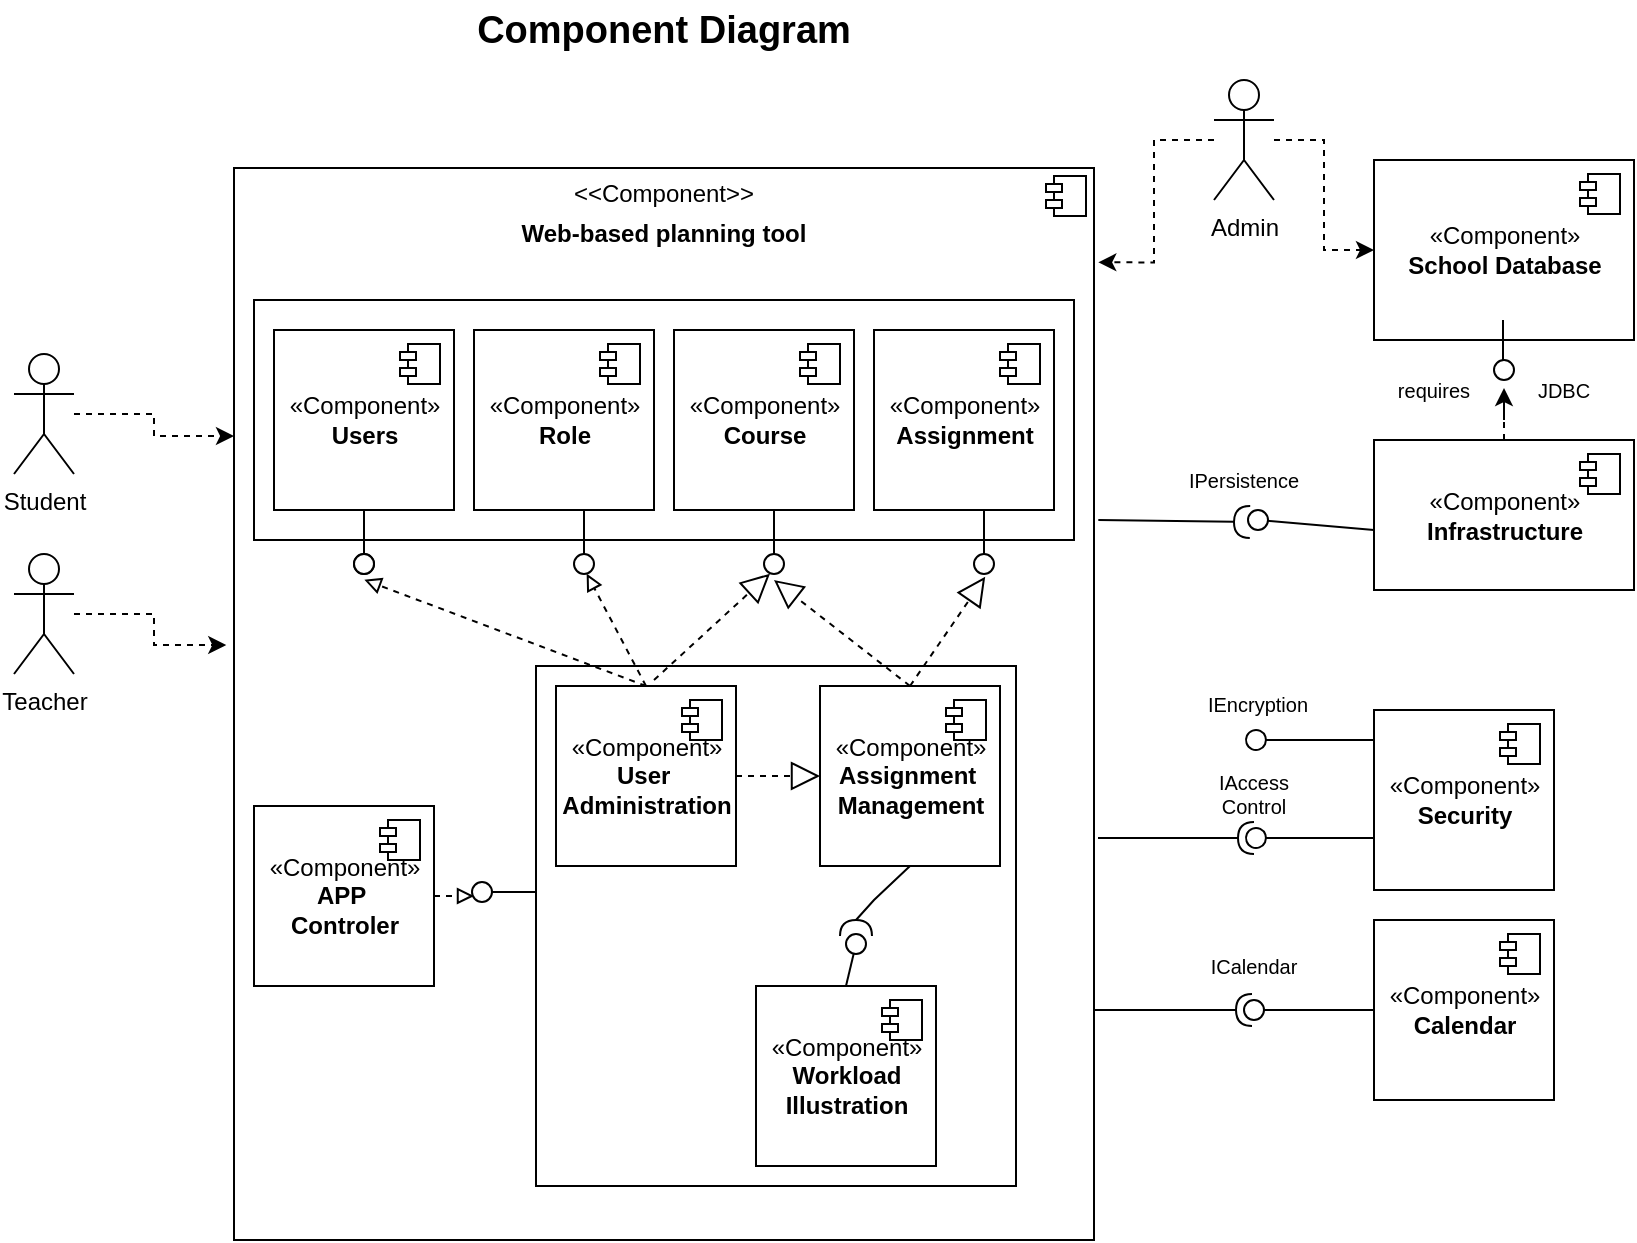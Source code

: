 <mxfile version="14.4.2" type="github"><diagram name="Page-1" id="5f0bae14-7c28-e335-631c-24af17079c00"><mxGraphModel dx="1600" dy="1270" grid="1" gridSize="10" guides="1" tooltips="1" connect="1" arrows="1" fold="1" page="1" pageScale="1" pageWidth="1100" pageHeight="850" background="#ffffff" math="0" shadow="0"><root><mxCell id="0"/><mxCell id="1" parent="0"/><mxCell id="hPJNeQcR5pb7TXHDENTw-12" value="&lt;p style=&quot;margin: 0px ; margin-top: 6px ; text-align: center&quot;&gt;&amp;lt;&amp;lt;Component&amp;gt;&amp;gt;&lt;/p&gt;&lt;p style=&quot;margin: 0px ; margin-top: 6px ; text-align: center&quot;&gt;&lt;b&gt;Web-based planning tool&lt;/b&gt;&lt;/p&gt;" style="align=left;overflow=fill;html=1;dropTarget=0;" parent="1" vertex="1"><mxGeometry x="180" y="304" width="430" height="536" as="geometry"/></mxCell><mxCell id="hPJNeQcR5pb7TXHDENTw-13" value="" style="shape=component;jettyWidth=8;jettyHeight=4;" parent="hPJNeQcR5pb7TXHDENTw-12" vertex="1"><mxGeometry x="1" width="20" height="20" relative="1" as="geometry"><mxPoint x="-24" y="4" as="offset"/></mxGeometry></mxCell><mxCell id="nPy8sIveKaSQb-D-Oaqv-30" value="" style="rounded=0;whiteSpace=wrap;html=1;fontSize=19;align=left;" parent="1" vertex="1"><mxGeometry x="190" y="370" width="410" height="120" as="geometry"/></mxCell><mxCell id="hPJNeQcR5pb7TXHDENTw-1" value="«Component»&lt;br&gt;&lt;b&gt;School Database&lt;/b&gt;" style="html=1;dropTarget=0;" parent="1" vertex="1"><mxGeometry x="750" y="300" width="130" height="90" as="geometry"/></mxCell><mxCell id="hPJNeQcR5pb7TXHDENTw-2" value="" style="shape=module;jettyWidth=8;jettyHeight=4;" parent="hPJNeQcR5pb7TXHDENTw-1" vertex="1"><mxGeometry x="1" width="20" height="20" relative="1" as="geometry"><mxPoint x="-27" y="7" as="offset"/></mxGeometry></mxCell><mxCell id="hPJNeQcR5pb7TXHDENTw-20" style="edgeStyle=orthogonalEdgeStyle;rounded=0;orthogonalLoop=1;jettySize=auto;html=1;entryX=0;entryY=0.25;entryDx=0;entryDy=0;dashed=1;" parent="1" source="hPJNeQcR5pb7TXHDENTw-4" target="hPJNeQcR5pb7TXHDENTw-12" edge="1"><mxGeometry relative="1" as="geometry"/></mxCell><object label="Student" id="hPJNeQcR5pb7TXHDENTw-4"><mxCell style="shape=umlActor;verticalLabelPosition=bottom;verticalAlign=top;html=1;" parent="1" vertex="1"><mxGeometry x="70" y="397" width="30" height="60" as="geometry"/></mxCell></object><mxCell id="hPJNeQcR5pb7TXHDENTw-21" style="edgeStyle=orthogonalEdgeStyle;rounded=0;orthogonalLoop=1;jettySize=auto;html=1;entryX=-0.009;entryY=0.445;entryDx=0;entryDy=0;entryPerimeter=0;dashed=1;" parent="1" source="hPJNeQcR5pb7TXHDENTw-8" target="hPJNeQcR5pb7TXHDENTw-12" edge="1"><mxGeometry relative="1" as="geometry"/></mxCell><mxCell id="hPJNeQcR5pb7TXHDENTw-8" value="Teacher" style="shape=umlActor;verticalLabelPosition=bottom;verticalAlign=top;html=1;" parent="1" vertex="1"><mxGeometry x="70" y="497" width="30" height="60" as="geometry"/></mxCell><mxCell id="GrHaTtCAGcDexZ11616I-4" value="" style="rounded=0;orthogonalLoop=1;jettySize=auto;html=1;endArrow=none;endFill=0;exitX=0;exitY=0.6;exitDx=0;exitDy=0;exitPerimeter=0;" parent="1" source="nPy8sIveKaSQb-D-Oaqv-73" target="GrHaTtCAGcDexZ11616I-6" edge="1"><mxGeometry relative="1" as="geometry"><mxPoint x="420" y="355" as="sourcePoint"/></mxGeometry></mxCell><mxCell id="GrHaTtCAGcDexZ11616I-5" value="" style="rounded=0;orthogonalLoop=1;jettySize=auto;html=1;endArrow=halfCircle;endFill=0;endSize=6;strokeWidth=1;exitX=1.005;exitY=0.353;exitDx=0;exitDy=0;exitPerimeter=0;entryX=0.1;entryY=0.6;entryDx=0;entryDy=0;entryPerimeter=0;" parent="1" edge="1"><mxGeometry relative="1" as="geometry"><mxPoint x="612.15" y="480.03" as="sourcePoint"/><mxPoint x="688" y="481" as="targetPoint"/></mxGeometry></mxCell><mxCell id="GrHaTtCAGcDexZ11616I-6" value="" style="ellipse;whiteSpace=wrap;html=1;fontFamily=Helvetica;fontSize=12;fontColor=#000000;align=center;strokeColor=#000000;fillColor=#ffffff;points=[];aspect=fixed;resizable=0;" parent="1" vertex="1"><mxGeometry x="687" y="475" width="10" height="10" as="geometry"/></mxCell><mxCell id="nPy8sIveKaSQb-D-Oaqv-1" value="Component Diagram" style="text;align=center;fontStyle=1;verticalAlign=middle;spacingLeft=3;spacingRight=3;strokeColor=none;rotatable=0;points=[[0,0.5],[1,0.5]];portConstraint=eastwest;fontSize=19;" parent="1" vertex="1"><mxGeometry x="355" y="220" width="80" height="26" as="geometry"/></mxCell><mxCell id="nPy8sIveKaSQb-D-Oaqv-14" value="«Component»&lt;br&gt;&lt;b&gt;Assignment&lt;/b&gt;" style="html=1;dropTarget=0;" parent="1" vertex="1"><mxGeometry x="500" y="385" width="90" height="90" as="geometry"/></mxCell><mxCell id="nPy8sIveKaSQb-D-Oaqv-15" value="" style="shape=module;jettyWidth=8;jettyHeight=4;" parent="nPy8sIveKaSQb-D-Oaqv-14" vertex="1"><mxGeometry x="1" width="20" height="20" relative="1" as="geometry"><mxPoint x="-27" y="7" as="offset"/></mxGeometry></mxCell><mxCell id="nPy8sIveKaSQb-D-Oaqv-16" value="«Component»&lt;br&gt;&lt;b&gt;Calendar&lt;/b&gt;" style="html=1;dropTarget=0;" parent="1" vertex="1"><mxGeometry x="750" y="680" width="90" height="90" as="geometry"/></mxCell><mxCell id="nPy8sIveKaSQb-D-Oaqv-17" value="" style="shape=module;jettyWidth=8;jettyHeight=4;" parent="nPy8sIveKaSQb-D-Oaqv-16" vertex="1"><mxGeometry x="1" width="20" height="20" relative="1" as="geometry"><mxPoint x="-27" y="7" as="offset"/></mxGeometry></mxCell><mxCell id="nPy8sIveKaSQb-D-Oaqv-24" value="«Component»&lt;br&gt;&lt;b&gt;Users&lt;/b&gt;" style="html=1;dropTarget=0;" parent="1" vertex="1"><mxGeometry x="200" y="385" width="90" height="90" as="geometry"/></mxCell><mxCell id="nPy8sIveKaSQb-D-Oaqv-25" value="" style="shape=module;jettyWidth=8;jettyHeight=4;" parent="nPy8sIveKaSQb-D-Oaqv-24" vertex="1"><mxGeometry x="1" width="20" height="20" relative="1" as="geometry"><mxPoint x="-27" y="7" as="offset"/></mxGeometry></mxCell><mxCell id="nPy8sIveKaSQb-D-Oaqv-26" value="«Component»&lt;br&gt;&lt;b&gt;Role&lt;/b&gt;" style="html=1;dropTarget=0;" parent="1" vertex="1"><mxGeometry x="300" y="385" width="90" height="90" as="geometry"/></mxCell><mxCell id="nPy8sIveKaSQb-D-Oaqv-27" value="" style="shape=module;jettyWidth=8;jettyHeight=4;" parent="nPy8sIveKaSQb-D-Oaqv-26" vertex="1"><mxGeometry x="1" width="20" height="20" relative="1" as="geometry"><mxPoint x="-27" y="7" as="offset"/></mxGeometry></mxCell><mxCell id="nPy8sIveKaSQb-D-Oaqv-28" value="«Component»&lt;br&gt;&lt;b&gt;Course&lt;/b&gt;" style="html=1;dropTarget=0;" parent="1" vertex="1"><mxGeometry x="400" y="385" width="90" height="90" as="geometry"/></mxCell><mxCell id="nPy8sIveKaSQb-D-Oaqv-29" value="" style="shape=module;jettyWidth=8;jettyHeight=4;" parent="nPy8sIveKaSQb-D-Oaqv-28" vertex="1"><mxGeometry x="1" width="20" height="20" relative="1" as="geometry"><mxPoint x="-27" y="7" as="offset"/></mxGeometry></mxCell><mxCell id="nPy8sIveKaSQb-D-Oaqv-39" value="«Component»&lt;br&gt;&lt;b&gt;Security&lt;/b&gt;" style="html=1;dropTarget=0;" parent="1" vertex="1"><mxGeometry x="750" y="575" width="90" height="90" as="geometry"/></mxCell><mxCell id="nPy8sIveKaSQb-D-Oaqv-40" value="" style="shape=module;jettyWidth=8;jettyHeight=4;" parent="nPy8sIveKaSQb-D-Oaqv-39" vertex="1"><mxGeometry x="1" width="20" height="20" relative="1" as="geometry"><mxPoint x="-27" y="7" as="offset"/></mxGeometry></mxCell><mxCell id="nPy8sIveKaSQb-D-Oaqv-42" value="" style="rounded=0;orthogonalLoop=1;jettySize=auto;html=1;endArrow=none;endFill=0;fontSize=19;exitX=0;exitY=0.5;exitDx=0;exitDy=0;" parent="1" source="nPy8sIveKaSQb-D-Oaqv-16" target="nPy8sIveKaSQb-D-Oaqv-44" edge="1"><mxGeometry relative="1" as="geometry"><mxPoint x="620" y="745" as="sourcePoint"/></mxGeometry></mxCell><mxCell id="nPy8sIveKaSQb-D-Oaqv-43" value="" style="rounded=0;orthogonalLoop=1;jettySize=auto;html=1;endArrow=halfCircle;endFill=0;endSize=6;strokeWidth=1;fontSize=19;entryX=0;entryY=0.4;entryDx=0;entryDy=0;entryPerimeter=0;" parent="1" edge="1"><mxGeometry relative="1" as="geometry"><mxPoint x="610" y="725" as="sourcePoint"/><mxPoint x="689" y="725" as="targetPoint"/></mxGeometry></mxCell><mxCell id="nPy8sIveKaSQb-D-Oaqv-44" value="" style="ellipse;whiteSpace=wrap;html=1;fontFamily=Helvetica;fontSize=12;fontColor=#000000;align=center;strokeColor=#000000;fillColor=#ffffff;points=[];aspect=fixed;resizable=0;" parent="1" vertex="1"><mxGeometry x="685" y="720" width="10" height="10" as="geometry"/></mxCell><mxCell id="BT5ul7G74-epZHe1JRkD-18" style="edgeStyle=orthogonalEdgeStyle;rounded=0;orthogonalLoop=1;jettySize=auto;html=1;entryX=0.652;entryY=0.928;entryDx=0;entryDy=0;entryPerimeter=0;dashed=1;endArrow=block;endFill=0;" parent="1" source="nPy8sIveKaSQb-D-Oaqv-58" target="BT5ul7G74-epZHe1JRkD-15" edge="1"><mxGeometry relative="1" as="geometry"/></mxCell><mxCell id="nPy8sIveKaSQb-D-Oaqv-58" value="«Component»&lt;br&gt;&lt;b&gt;APP&amp;nbsp;&lt;br&gt;Controler&lt;br&gt;&lt;/b&gt;" style="html=1;dropTarget=0;" parent="1" vertex="1"><mxGeometry x="190" y="623" width="90" height="90" as="geometry"/></mxCell><mxCell id="nPy8sIveKaSQb-D-Oaqv-59" value="" style="shape=module;jettyWidth=8;jettyHeight=4;" parent="nPy8sIveKaSQb-D-Oaqv-58" vertex="1"><mxGeometry x="1" width="20" height="20" relative="1" as="geometry"><mxPoint x="-27" y="7" as="offset"/></mxGeometry></mxCell><mxCell id="nPy8sIveKaSQb-D-Oaqv-65" value="IAccess Control" style="text;html=1;strokeColor=none;fillColor=none;align=center;verticalAlign=middle;whiteSpace=wrap;rounded=0;fontSize=10;" parent="1" vertex="1"><mxGeometry x="670" y="607" width="40" height="20" as="geometry"/></mxCell><mxCell id="nPy8sIveKaSQb-D-Oaqv-66" value="" style="rounded=0;orthogonalLoop=1;jettySize=auto;html=1;endArrow=none;endFill=0;fontSize=10;" parent="1" target="nPy8sIveKaSQb-D-Oaqv-68" edge="1"><mxGeometry relative="1" as="geometry"><mxPoint x="750" y="639" as="sourcePoint"/></mxGeometry></mxCell><mxCell id="nPy8sIveKaSQb-D-Oaqv-67" value="" style="rounded=0;orthogonalLoop=1;jettySize=auto;html=1;endArrow=halfCircle;endFill=0;endSize=6;strokeWidth=1;fontSize=10;" parent="1" edge="1"><mxGeometry relative="1" as="geometry"><mxPoint x="612" y="639" as="sourcePoint"/><mxPoint x="690" y="639" as="targetPoint"/></mxGeometry></mxCell><mxCell id="nPy8sIveKaSQb-D-Oaqv-68" value="" style="ellipse;whiteSpace=wrap;html=1;fontFamily=Helvetica;fontSize=12;fontColor=#000000;align=center;strokeColor=#000000;fillColor=#ffffff;points=[];aspect=fixed;resizable=0;rotation=25;" parent="1" vertex="1"><mxGeometry x="686" y="634" width="10" height="10" as="geometry"/></mxCell><mxCell id="nPy8sIveKaSQb-D-Oaqv-69" value="" style="rounded=0;orthogonalLoop=1;jettySize=auto;html=1;endArrow=none;endFill=0;fontSize=10;" parent="1" edge="1"><mxGeometry relative="1" as="geometry"><mxPoint x="750" y="590" as="sourcePoint"/><mxPoint x="696.0" y="590.056" as="targetPoint"/></mxGeometry></mxCell><mxCell id="nPy8sIveKaSQb-D-Oaqv-70" value="" style="ellipse;whiteSpace=wrap;html=1;fontFamily=Helvetica;fontSize=12;fontColor=#000000;align=center;strokeColor=#000000;fillColor=#ffffff;points=[];aspect=fixed;resizable=0;rotation=25;" parent="1" vertex="1"><mxGeometry x="686" y="585" width="10" height="10" as="geometry"/></mxCell><mxCell id="nPy8sIveKaSQb-D-Oaqv-71" value="IEncryption" style="text;html=1;strokeColor=none;fillColor=none;align=center;verticalAlign=middle;whiteSpace=wrap;rounded=0;fontSize=10;" parent="1" vertex="1"><mxGeometry x="672" y="562" width="40" height="20" as="geometry"/></mxCell><mxCell id="nPy8sIveKaSQb-D-Oaqv-72" value="ICalendar" style="text;html=1;strokeColor=none;fillColor=none;align=center;verticalAlign=middle;whiteSpace=wrap;rounded=0;fontSize=10;" parent="1" vertex="1"><mxGeometry x="670" y="693" width="40" height="20" as="geometry"/></mxCell><mxCell id="nPy8sIveKaSQb-D-Oaqv-82" style="edgeStyle=orthogonalEdgeStyle;rounded=0;orthogonalLoop=1;jettySize=auto;html=1;entryX=0.5;entryY=1.4;entryDx=0;entryDy=0;entryPerimeter=0;fontSize=10;dashed=1;" parent="1" source="nPy8sIveKaSQb-D-Oaqv-73" target="nPy8sIveKaSQb-D-Oaqv-80" edge="1"><mxGeometry relative="1" as="geometry"/></mxCell><mxCell id="nPy8sIveKaSQb-D-Oaqv-73" value="«Component»&lt;br&gt;&lt;b&gt;Infrastructure&lt;/b&gt;" style="html=1;dropTarget=0;" parent="1" vertex="1"><mxGeometry x="750" y="440" width="130" height="75" as="geometry"/></mxCell><mxCell id="nPy8sIveKaSQb-D-Oaqv-74" value="" style="shape=module;jettyWidth=8;jettyHeight=4;" parent="nPy8sIveKaSQb-D-Oaqv-73" vertex="1"><mxGeometry x="1" width="20" height="20" relative="1" as="geometry"><mxPoint x="-27" y="7" as="offset"/></mxGeometry></mxCell><mxCell id="nPy8sIveKaSQb-D-Oaqv-76" value="IPersistence" style="text;html=1;strokeColor=none;fillColor=none;align=center;verticalAlign=middle;whiteSpace=wrap;rounded=0;fontSize=10;" parent="1" vertex="1"><mxGeometry x="665" y="450" width="40" height="20" as="geometry"/></mxCell><mxCell id="nPy8sIveKaSQb-D-Oaqv-78" value="" style="rounded=0;orthogonalLoop=1;jettySize=auto;html=1;endArrow=none;endFill=0;fontSize=10;" parent="1" edge="1"><mxGeometry relative="1" as="geometry"><mxPoint x="814.5" y="380" as="sourcePoint"/><mxPoint x="814.5" y="400" as="targetPoint"/></mxGeometry></mxCell><mxCell id="nPy8sIveKaSQb-D-Oaqv-80" value="" style="ellipse;whiteSpace=wrap;html=1;fontFamily=Helvetica;fontSize=12;fontColor=#000000;align=center;strokeColor=#000000;fillColor=#ffffff;points=[];aspect=fixed;resizable=0;" parent="1" vertex="1"><mxGeometry x="810" y="400" width="10" height="10" as="geometry"/></mxCell><mxCell id="nPy8sIveKaSQb-D-Oaqv-83" value="requires" style="text;html=1;strokeColor=none;fillColor=none;align=center;verticalAlign=middle;whiteSpace=wrap;rounded=0;fontSize=10;" parent="1" vertex="1"><mxGeometry x="760" y="405" width="40" height="20" as="geometry"/></mxCell><mxCell id="nPy8sIveKaSQb-D-Oaqv-84" value="JDBC" style="text;html=1;strokeColor=none;fillColor=none;align=center;verticalAlign=middle;whiteSpace=wrap;rounded=0;fontSize=10;" parent="1" vertex="1"><mxGeometry x="825" y="405" width="40" height="20" as="geometry"/></mxCell><mxCell id="nPy8sIveKaSQb-D-Oaqv-88" style="edgeStyle=orthogonalEdgeStyle;rounded=0;orthogonalLoop=1;jettySize=auto;html=1;entryX=0;entryY=0.5;entryDx=0;entryDy=0;dashed=1;fontSize=10;" parent="1" source="nPy8sIveKaSQb-D-Oaqv-87" target="hPJNeQcR5pb7TXHDENTw-1" edge="1"><mxGeometry relative="1" as="geometry"/></mxCell><mxCell id="nPy8sIveKaSQb-D-Oaqv-90" style="edgeStyle=orthogonalEdgeStyle;rounded=0;orthogonalLoop=1;jettySize=auto;html=1;entryX=1.005;entryY=0.088;entryDx=0;entryDy=0;entryPerimeter=0;dashed=1;fontSize=10;" parent="1" source="nPy8sIveKaSQb-D-Oaqv-87" target="hPJNeQcR5pb7TXHDENTw-12" edge="1"><mxGeometry relative="1" as="geometry"/></mxCell><mxCell id="nPy8sIveKaSQb-D-Oaqv-87" value="Admin" style="shape=umlActor;verticalLabelPosition=bottom;verticalAlign=top;html=1;" parent="1" vertex="1"><mxGeometry x="670" y="260" width="30" height="60" as="geometry"/></mxCell><mxCell id="BT5ul7G74-epZHe1JRkD-1" value="" style="rounded=0;orthogonalLoop=1;jettySize=auto;html=1;endArrow=none;endFill=0;exitX=0.5;exitY=1;exitDx=0;exitDy=0;" parent="1" source="nPy8sIveKaSQb-D-Oaqv-24" target="BT5ul7G74-epZHe1JRkD-3" edge="1"><mxGeometry relative="1" as="geometry"><mxPoint x="320" y="615" as="sourcePoint"/></mxGeometry></mxCell><mxCell id="BT5ul7G74-epZHe1JRkD-3" value="" style="ellipse;whiteSpace=wrap;html=1;fontFamily=Helvetica;fontSize=12;fontColor=#000000;align=center;strokeColor=#000000;fillColor=#ffffff;points=[];aspect=fixed;resizable=0;" parent="1" vertex="1"><mxGeometry x="240" y="497" width="10" height="10" as="geometry"/></mxCell><mxCell id="BT5ul7G74-epZHe1JRkD-4" value="" style="ellipse;whiteSpace=wrap;html=1;fontFamily=Helvetica;fontSize=12;fontColor=#000000;align=center;strokeColor=#000000;fillColor=#ffffff;points=[];aspect=fixed;resizable=0;" parent="1" vertex="1"><mxGeometry x="240" y="497" width="10" height="10" as="geometry"/></mxCell><mxCell id="BT5ul7G74-epZHe1JRkD-6" value="" style="rounded=0;orthogonalLoop=1;jettySize=auto;html=1;endArrow=none;endFill=0;exitX=0.5;exitY=1;exitDx=0;exitDy=0;" parent="1" edge="1"><mxGeometry relative="1" as="geometry"><mxPoint x="245" y="475.0" as="sourcePoint"/><mxPoint x="245" y="497.0" as="targetPoint"/></mxGeometry></mxCell><mxCell id="BT5ul7G74-epZHe1JRkD-7" value="" style="ellipse;whiteSpace=wrap;html=1;fontFamily=Helvetica;fontSize=12;fontColor=#000000;align=center;strokeColor=#000000;fillColor=#ffffff;points=[];aspect=fixed;resizable=0;" parent="1" vertex="1"><mxGeometry x="350" y="497" width="10" height="10" as="geometry"/></mxCell><mxCell id="BT5ul7G74-epZHe1JRkD-8" value="" style="rounded=0;orthogonalLoop=1;jettySize=auto;html=1;endArrow=none;endFill=0;exitX=0.5;exitY=1;exitDx=0;exitDy=0;" parent="1" edge="1"><mxGeometry relative="1" as="geometry"><mxPoint x="355" y="475.0" as="sourcePoint"/><mxPoint x="355" y="497.0" as="targetPoint"/></mxGeometry></mxCell><mxCell id="BT5ul7G74-epZHe1JRkD-9" value="" style="ellipse;whiteSpace=wrap;html=1;fontFamily=Helvetica;fontSize=12;fontColor=#000000;align=center;strokeColor=#000000;fillColor=#ffffff;points=[];aspect=fixed;resizable=0;" parent="1" vertex="1"><mxGeometry x="445" y="497" width="10" height="10" as="geometry"/></mxCell><mxCell id="BT5ul7G74-epZHe1JRkD-10" value="" style="rounded=0;orthogonalLoop=1;jettySize=auto;html=1;endArrow=none;endFill=0;exitX=0.5;exitY=1;exitDx=0;exitDy=0;" parent="1" edge="1"><mxGeometry relative="1" as="geometry"><mxPoint x="450" y="475.0" as="sourcePoint"/><mxPoint x="450" y="497.0" as="targetPoint"/></mxGeometry></mxCell><mxCell id="BT5ul7G74-epZHe1JRkD-12" value="" style="group" parent="1" vertex="1" connectable="0"><mxGeometry x="331" y="553" width="240" height="260" as="geometry"/></mxCell><mxCell id="nPy8sIveKaSQb-D-Oaqv-60" value="" style="rounded=0;whiteSpace=wrap;html=1;fontSize=19;align=left;" parent="BT5ul7G74-epZHe1JRkD-12" vertex="1"><mxGeometry width="240" height="260" as="geometry"/></mxCell><mxCell id="nPy8sIveKaSQb-D-Oaqv-10" value="«Component»&lt;br&gt;&lt;b&gt;Workload &lt;br&gt;Illustration&lt;/b&gt;" style="html=1;dropTarget=0;" parent="BT5ul7G74-epZHe1JRkD-12" vertex="1"><mxGeometry x="110" y="160" width="90" height="90" as="geometry"/></mxCell><mxCell id="nPy8sIveKaSQb-D-Oaqv-11" value="" style="shape=module;jettyWidth=8;jettyHeight=4;" parent="nPy8sIveKaSQb-D-Oaqv-10" vertex="1"><mxGeometry x="1" width="20" height="20" relative="1" as="geometry"><mxPoint x="-27" y="7" as="offset"/></mxGeometry></mxCell><mxCell id="nPy8sIveKaSQb-D-Oaqv-32" value="«Component»&lt;br&gt;&lt;b&gt;Assignment&amp;nbsp;&lt;br&gt;Management&lt;br&gt;&lt;/b&gt;" style="html=1;dropTarget=0;" parent="BT5ul7G74-epZHe1JRkD-12" vertex="1"><mxGeometry x="142" y="10" width="90" height="90" as="geometry"/></mxCell><mxCell id="nPy8sIveKaSQb-D-Oaqv-33" value="" style="shape=module;jettyWidth=8;jettyHeight=4;" parent="nPy8sIveKaSQb-D-Oaqv-32" vertex="1"><mxGeometry x="1" width="20" height="20" relative="1" as="geometry"><mxPoint x="-27" y="7" as="offset"/></mxGeometry></mxCell><mxCell id="nPy8sIveKaSQb-D-Oaqv-34" value="«Component»&lt;br&gt;&lt;b&gt;User&amp;nbsp;&lt;br&gt;Administration&lt;br&gt;&lt;/b&gt;" style="html=1;dropTarget=0;" parent="BT5ul7G74-epZHe1JRkD-12" vertex="1"><mxGeometry x="10" y="10" width="90" height="90" as="geometry"/></mxCell><mxCell id="nPy8sIveKaSQb-D-Oaqv-35" value="" style="shape=module;jettyWidth=8;jettyHeight=4;" parent="nPy8sIveKaSQb-D-Oaqv-34" vertex="1"><mxGeometry x="1" width="20" height="20" relative="1" as="geometry"><mxPoint x="-27" y="7" as="offset"/></mxGeometry></mxCell><mxCell id="nPy8sIveKaSQb-D-Oaqv-49" value="" style="rounded=0;orthogonalLoop=1;jettySize=auto;html=1;endArrow=halfCircle;endFill=0;endSize=6;strokeWidth=1;fontSize=19;exitX=0.5;exitY=1;exitDx=0;exitDy=0;entryX=0.5;entryY=0.1;entryDx=0;entryDy=0;entryPerimeter=0;" parent="BT5ul7G74-epZHe1JRkD-12" source="nPy8sIveKaSQb-D-Oaqv-32" target="nPy8sIveKaSQb-D-Oaqv-50" edge="1"><mxGeometry relative="1" as="geometry"><mxPoint x="160" y="160" as="sourcePoint"/><Array as="points"><mxPoint x="169" y="117"/><mxPoint x="160" y="127"/></Array></mxGeometry></mxCell><mxCell id="nPy8sIveKaSQb-D-Oaqv-50" value="" style="ellipse;whiteSpace=wrap;html=1;fontFamily=Helvetica;fontSize=12;fontColor=#000000;align=center;strokeColor=#000000;fillColor=#ffffff;points=[];aspect=fixed;resizable=0;" parent="BT5ul7G74-epZHe1JRkD-12" vertex="1"><mxGeometry x="155" y="134" width="10" height="10" as="geometry"/></mxCell><mxCell id="nPy8sIveKaSQb-D-Oaqv-62" value="" style="endArrow=block;dashed=1;endFill=0;endSize=12;html=1;fontSize=19;exitX=1;exitY=0.5;exitDx=0;exitDy=0;entryX=0;entryY=0.5;entryDx=0;entryDy=0;" parent="BT5ul7G74-epZHe1JRkD-12" source="nPy8sIveKaSQb-D-Oaqv-34" target="nPy8sIveKaSQb-D-Oaqv-32" edge="1"><mxGeometry width="160" relative="1" as="geometry"><mxPoint x="165" y="-45" as="sourcePoint"/><mxPoint x="165" y="20" as="targetPoint"/></mxGeometry></mxCell><mxCell id="nPy8sIveKaSQb-D-Oaqv-48" value="" style="rounded=0;orthogonalLoop=1;jettySize=auto;html=1;endArrow=none;endFill=0;fontSize=19;exitX=0.5;exitY=0;exitDx=0;exitDy=0;" parent="BT5ul7G74-epZHe1JRkD-12" source="nPy8sIveKaSQb-D-Oaqv-10" target="nPy8sIveKaSQb-D-Oaqv-50" edge="1"><mxGeometry relative="1" as="geometry"><mxPoint x="-185" y="-395" as="sourcePoint"/></mxGeometry></mxCell><mxCell id="BT5ul7G74-epZHe1JRkD-17" value="" style="group;rotation=90;" parent="1" vertex="1" connectable="0"><mxGeometry x="310" y="650" width="10" height="32" as="geometry"/></mxCell><mxCell id="BT5ul7G74-epZHe1JRkD-15" value="" style="ellipse;whiteSpace=wrap;html=1;fontFamily=Helvetica;fontSize=12;fontColor=#000000;align=center;strokeColor=#000000;fillColor=#ffffff;points=[];aspect=fixed;resizable=0;rotation=90;" parent="BT5ul7G74-epZHe1JRkD-17" vertex="1"><mxGeometry x="-11" y="11" width="10" height="10" as="geometry"/></mxCell><mxCell id="BT5ul7G74-epZHe1JRkD-16" value="" style="rounded=0;orthogonalLoop=1;jettySize=auto;html=1;endArrow=none;endFill=0;" parent="BT5ul7G74-epZHe1JRkD-17" edge="1"><mxGeometry relative="1" as="geometry"><mxPoint x="21" y="16" as="sourcePoint"/><mxPoint x="-1" y="16" as="targetPoint"/></mxGeometry></mxCell><mxCell id="BT5ul7G74-epZHe1JRkD-19" value="" style="rounded=0;orthogonalLoop=1;jettySize=auto;html=1;dashed=1;endArrow=block;endFill=0;entryX=0.519;entryY=1.29;entryDx=0;entryDy=0;entryPerimeter=0;exitX=0.5;exitY=0;exitDx=0;exitDy=0;" parent="1" source="nPy8sIveKaSQb-D-Oaqv-34" target="BT5ul7G74-epZHe1JRkD-4" edge="1"><mxGeometry relative="1" as="geometry"/></mxCell><mxCell id="BT5ul7G74-epZHe1JRkD-22" value="" style="rounded=0;orthogonalLoop=1;jettySize=auto;html=1;dashed=1;endArrow=block;endFill=0;entryX=0.633;entryY=0.983;entryDx=0;entryDy=0;entryPerimeter=0;" parent="1" target="BT5ul7G74-epZHe1JRkD-7" edge="1"><mxGeometry relative="1" as="geometry"><mxPoint x="386" y="563" as="sourcePoint"/><mxPoint x="386" y="460.0" as="targetPoint"/></mxGeometry></mxCell><mxCell id="nPy8sIveKaSQb-D-Oaqv-55" value="" style="endArrow=block;dashed=1;endFill=0;endSize=12;html=1;fontSize=19;entryX=0.3;entryY=0.983;entryDx=0;entryDy=0;entryPerimeter=0;startSize=6;" parent="1" target="BT5ul7G74-epZHe1JRkD-9" edge="1"><mxGeometry width="160" relative="1" as="geometry"><mxPoint x="390" y="560" as="sourcePoint"/><mxPoint x="350" y="540" as="targetPoint"/></mxGeometry></mxCell><mxCell id="BT5ul7G74-epZHe1JRkD-23" value="" style="ellipse;whiteSpace=wrap;html=1;fontFamily=Helvetica;fontSize=12;fontColor=#000000;align=center;strokeColor=#000000;fillColor=#ffffff;points=[];aspect=fixed;resizable=0;" parent="1" vertex="1"><mxGeometry x="550" y="497" width="10" height="10" as="geometry"/></mxCell><mxCell id="BT5ul7G74-epZHe1JRkD-24" value="" style="rounded=0;orthogonalLoop=1;jettySize=auto;html=1;endArrow=none;endFill=0;exitX=0.5;exitY=1;exitDx=0;exitDy=0;" parent="1" edge="1"><mxGeometry relative="1" as="geometry"><mxPoint x="555" y="475.0" as="sourcePoint"/><mxPoint x="555" y="497.0" as="targetPoint"/></mxGeometry></mxCell><mxCell id="nPy8sIveKaSQb-D-Oaqv-56" value="" style="endArrow=block;dashed=1;endFill=0;endSize=12;html=1;fontSize=19;entryX=0.56;entryY=1.14;entryDx=0;entryDy=0;entryPerimeter=0;exitX=0.5;exitY=0;exitDx=0;exitDy=0;" parent="1" source="nPy8sIveKaSQb-D-Oaqv-32" target="BT5ul7G74-epZHe1JRkD-23" edge="1"><mxGeometry width="160" relative="1" as="geometry"><mxPoint x="340" y="495" as="sourcePoint"/><mxPoint x="370" y="560" as="targetPoint"/></mxGeometry></mxCell><mxCell id="nPy8sIveKaSQb-D-Oaqv-61" value="" style="endArrow=block;dashed=1;endFill=0;endSize=12;html=1;fontSize=19;exitX=0.5;exitY=0;exitDx=0;exitDy=0;" parent="1" source="nPy8sIveKaSQb-D-Oaqv-32" edge="1"><mxGeometry width="160" relative="1" as="geometry"><mxPoint x="455" y="485" as="sourcePoint"/><mxPoint x="450" y="510" as="targetPoint"/></mxGeometry></mxCell></root></mxGraphModel></diagram></mxfile>